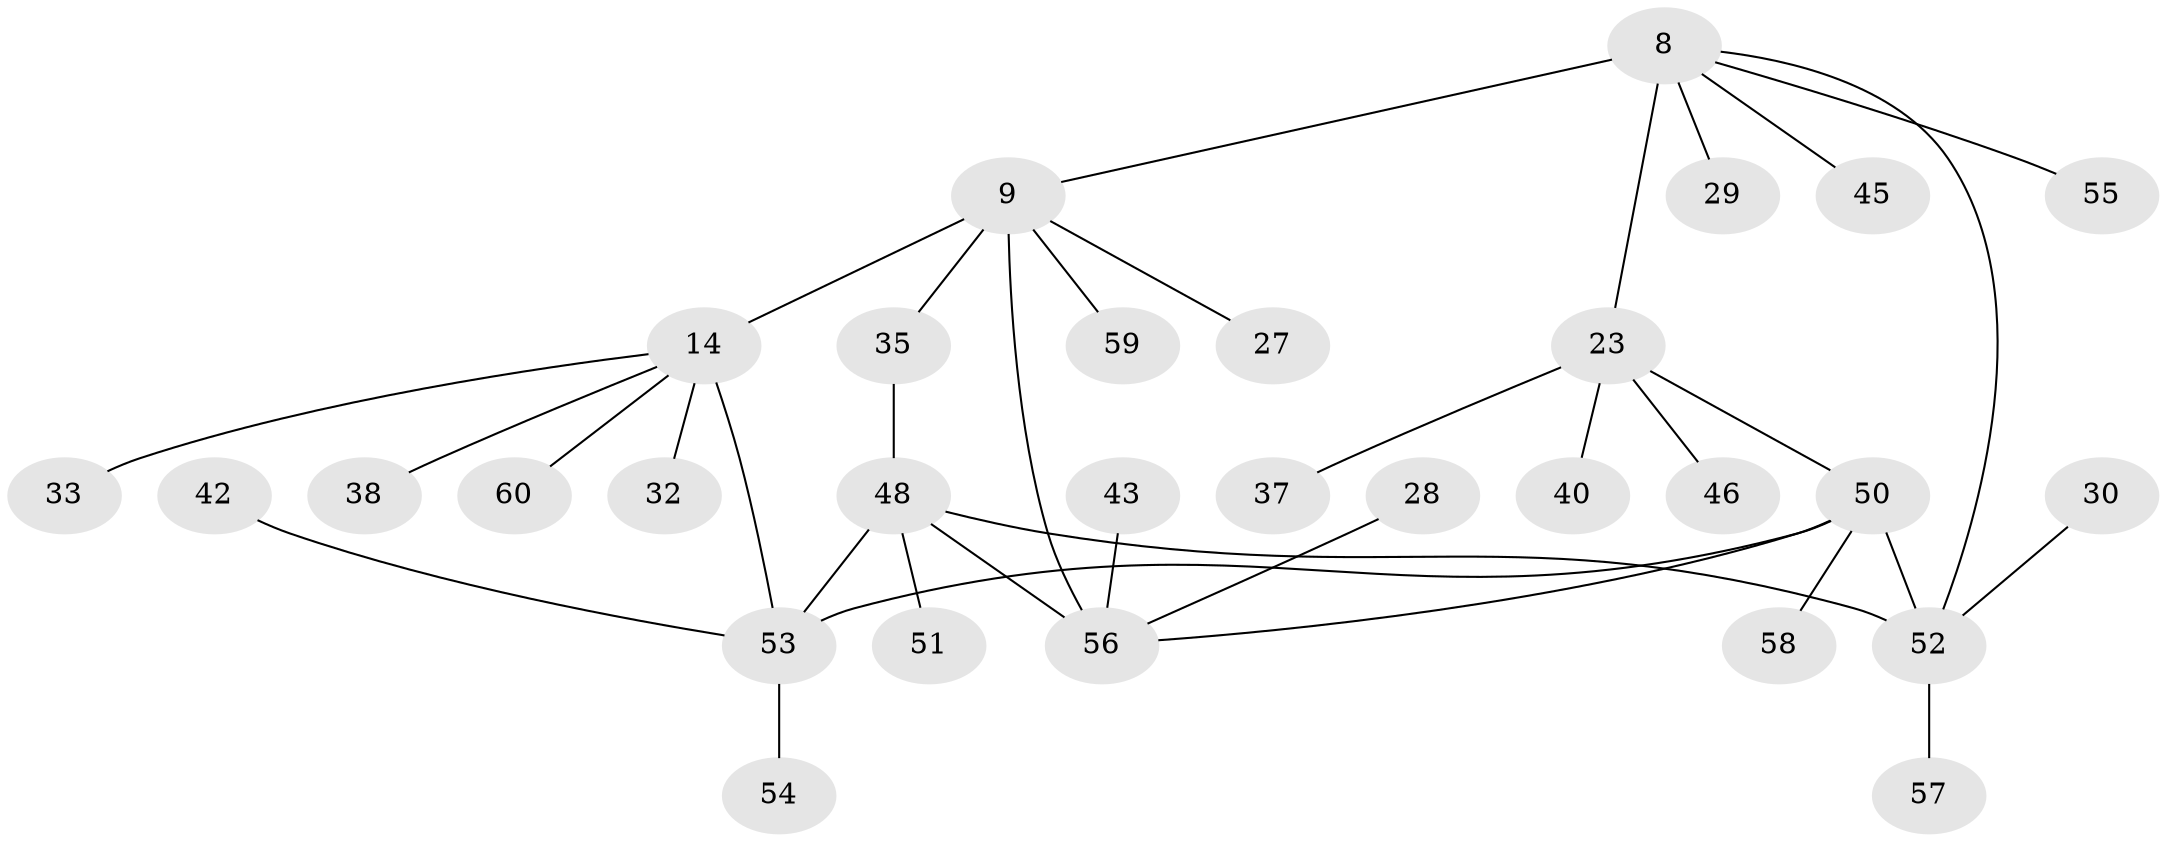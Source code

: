 // original degree distribution, {6: 0.06666666666666667, 7: 0.05, 3: 0.05, 5: 0.03333333333333333, 9: 0.016666666666666666, 8: 0.03333333333333333, 2: 0.2, 1: 0.55}
// Generated by graph-tools (version 1.1) at 2025/55/03/09/25 04:55:49]
// undirected, 30 vertices, 35 edges
graph export_dot {
graph [start="1"]
  node [color=gray90,style=filled];
  8 [super="+7"];
  9 [super="+1"];
  14;
  23 [super="+10"];
  27 [super="+18"];
  28;
  29;
  30 [super="+26"];
  32;
  33;
  35;
  37 [super="+36"];
  38;
  40;
  42;
  43 [super="+39"];
  45;
  46 [super="+19"];
  48 [super="+34+44"];
  50 [super="+31+47"];
  51;
  52 [super="+20+25"];
  53 [super="+15"];
  54 [super="+49"];
  55;
  56 [super="+24"];
  57;
  58;
  59;
  60;
  8 -- 9 [weight=2];
  8 -- 45;
  8 -- 23 [weight=2];
  8 -- 55;
  8 -- 29;
  8 -- 52;
  9 -- 14 [weight=2];
  9 -- 35 [weight=2];
  9 -- 59;
  9 -- 27;
  9 -- 56 [weight=2];
  14 -- 32;
  14 -- 33;
  14 -- 38;
  14 -- 60;
  14 -- 53 [weight=2];
  23 -- 40;
  23 -- 46;
  23 -- 37;
  23 -- 50 [weight=2];
  28 -- 56;
  30 -- 52;
  35 -- 48;
  42 -- 53;
  43 -- 56;
  48 -- 51;
  48 -- 52 [weight=2];
  48 -- 53;
  48 -- 56;
  50 -- 52;
  50 -- 53;
  50 -- 56;
  50 -- 58;
  52 -- 57;
  53 -- 54;
}
